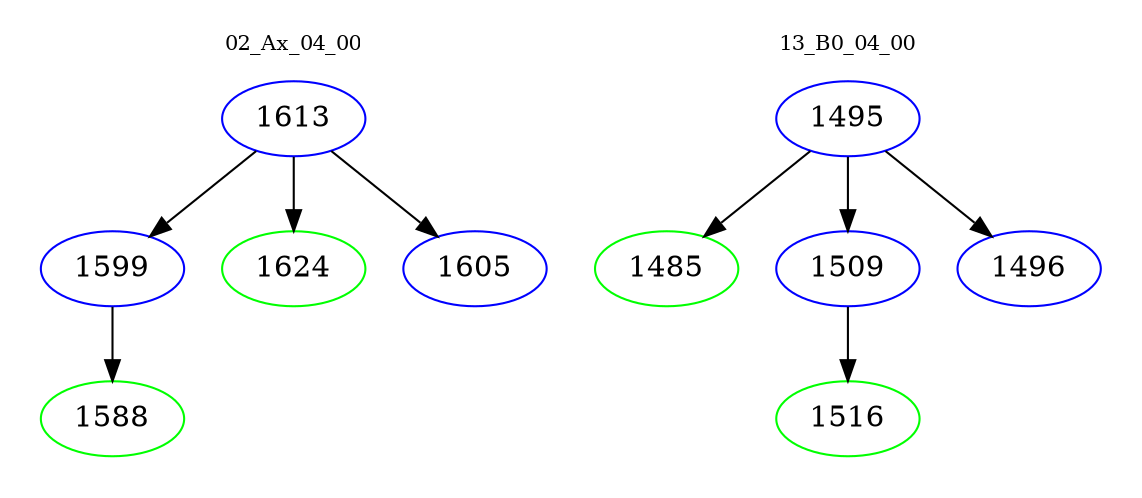 digraph{
subgraph cluster_0 {
color = white
label = "02_Ax_04_00";
fontsize=10;
T0_1613 [label="1613", color="blue"]
T0_1613 -> T0_1599 [color="black"]
T0_1599 [label="1599", color="blue"]
T0_1599 -> T0_1588 [color="black"]
T0_1588 [label="1588", color="green"]
T0_1613 -> T0_1624 [color="black"]
T0_1624 [label="1624", color="green"]
T0_1613 -> T0_1605 [color="black"]
T0_1605 [label="1605", color="blue"]
}
subgraph cluster_1 {
color = white
label = "13_B0_04_00";
fontsize=10;
T1_1495 [label="1495", color="blue"]
T1_1495 -> T1_1485 [color="black"]
T1_1485 [label="1485", color="green"]
T1_1495 -> T1_1509 [color="black"]
T1_1509 [label="1509", color="blue"]
T1_1509 -> T1_1516 [color="black"]
T1_1516 [label="1516", color="green"]
T1_1495 -> T1_1496 [color="black"]
T1_1496 [label="1496", color="blue"]
}
}
